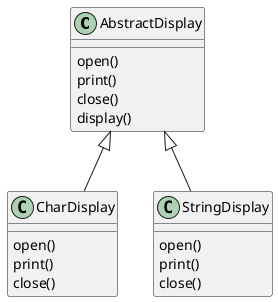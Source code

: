 @startuml

class AbstractDisplay {
    open()
    print()
    close()
    display()
}

class CharDisplay {
    open()
    print()
    close()
}

class StringDisplay {
    open()
    print()
    close()
}

AbstractDisplay <|-do- CharDisplay
AbstractDisplay <|-do- StringDisplay

@enduml